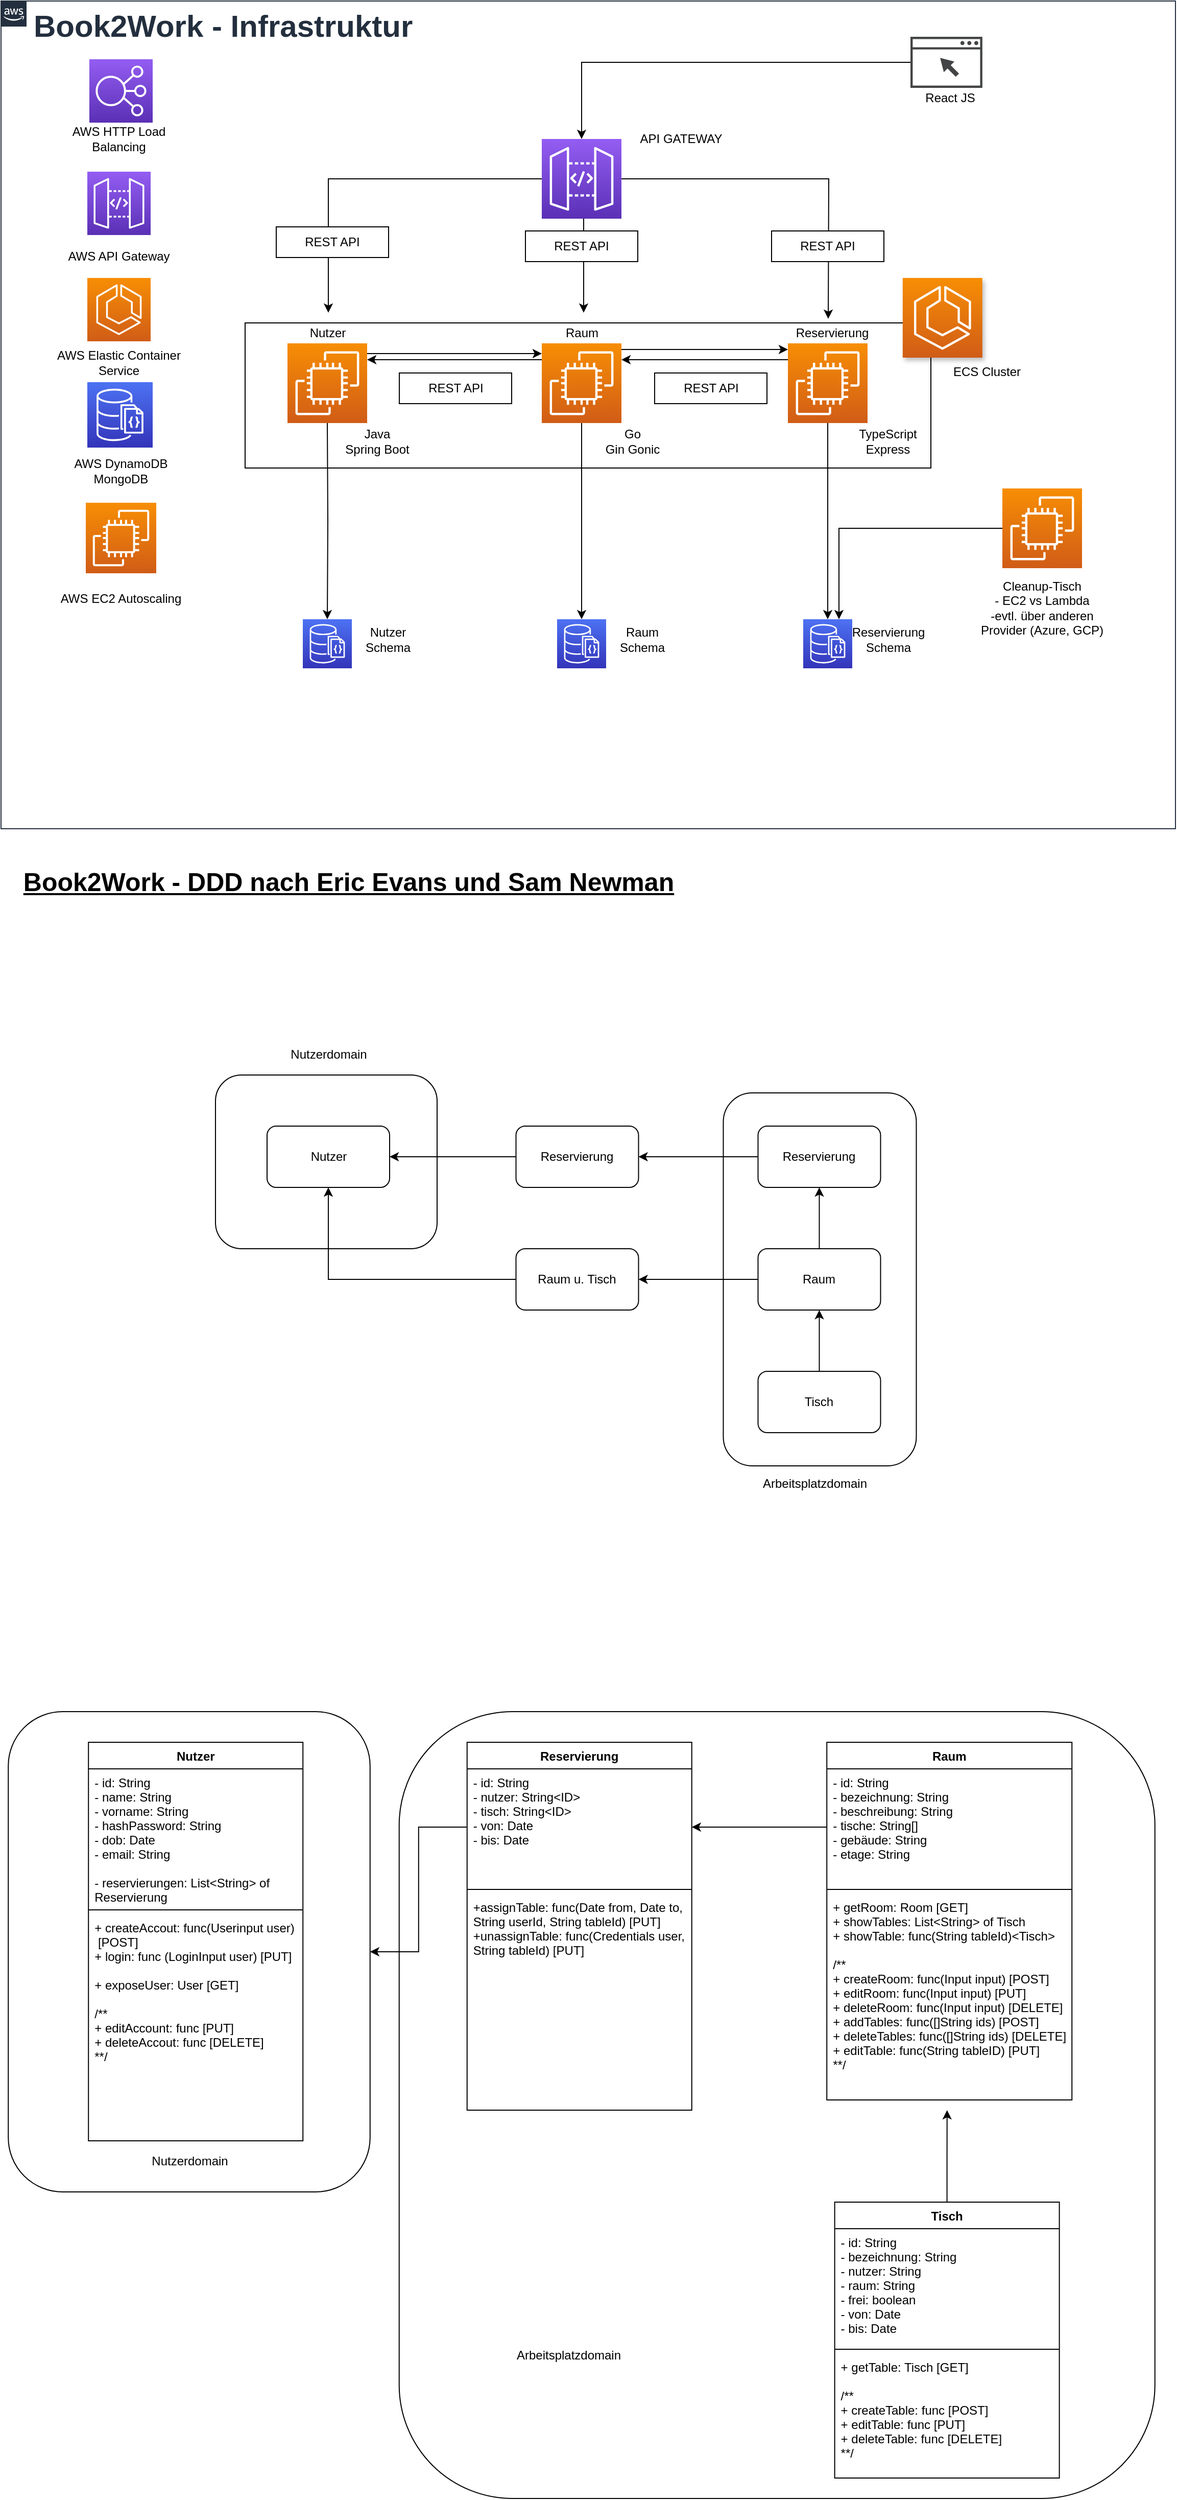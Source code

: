<mxfile version="13.6.4" type="github">
  <diagram id="Ht1M8jgEwFfnCIfOTk4-" name="Page-1">
    <mxGraphModel dx="2946" dy="1604" grid="1" gridSize="10" guides="1" tooltips="1" connect="1" arrows="1" fold="1" page="1" pageScale="1" pageWidth="1169" pageHeight="827" math="0" shadow="0">
      <root>
        <mxCell id="0" />
        <mxCell id="1" parent="0" />
        <mxCell id="wH5Ers80hM915nKeiFpg-1" value="" style="outlineConnect=0;fontColor=#232F3E;gradientColor=#4D72F3;gradientDirection=north;fillColor=#3334B9;strokeColor=#ffffff;dashed=0;verticalLabelPosition=bottom;verticalAlign=top;align=center;html=1;fontSize=12;fontStyle=0;aspect=fixed;shape=mxgraph.aws4.resourceIcon;resIcon=mxgraph.aws4.documentdb_with_mongodb_compatibility;" parent="1" vertex="1">
          <mxGeometry x="305.5" y="614" width="48" height="48" as="geometry" />
        </mxCell>
        <mxCell id="wH5Ers80hM915nKeiFpg-2" value="" style="outlineConnect=0;fontColor=#232F3E;gradientColor=#4D72F3;gradientDirection=north;fillColor=#3334B9;strokeColor=#ffffff;dashed=0;verticalLabelPosition=bottom;verticalAlign=top;align=center;html=1;fontSize=12;fontStyle=0;aspect=fixed;shape=mxgraph.aws4.resourceIcon;resIcon=mxgraph.aws4.documentdb_with_mongodb_compatibility;" parent="1" vertex="1">
          <mxGeometry x="554.5" y="614" width="48" height="48" as="geometry" />
        </mxCell>
        <mxCell id="wH5Ers80hM915nKeiFpg-3" value="" style="outlineConnect=0;fontColor=#232F3E;gradientColor=#4D72F3;gradientDirection=north;fillColor=#3334B9;strokeColor=#ffffff;dashed=0;verticalLabelPosition=bottom;verticalAlign=top;align=center;html=1;fontSize=12;fontStyle=0;aspect=fixed;shape=mxgraph.aws4.resourceIcon;resIcon=mxgraph.aws4.documentdb_with_mongodb_compatibility;" parent="1" vertex="1">
          <mxGeometry x="795.5" y="614" width="48" height="48" as="geometry" />
        </mxCell>
        <mxCell id="wH5Ers80hM915nKeiFpg-7" style="edgeStyle=orthogonalEdgeStyle;rounded=0;orthogonalLoop=1;jettySize=auto;html=1;" parent="1" target="wH5Ers80hM915nKeiFpg-1" edge="1">
          <mxGeometry relative="1" as="geometry">
            <mxPoint x="329.5" y="422" as="sourcePoint" />
          </mxGeometry>
        </mxCell>
        <mxCell id="wH5Ers80hM915nKeiFpg-9" style="edgeStyle=orthogonalEdgeStyle;rounded=0;orthogonalLoop=1;jettySize=auto;html=1;" parent="1" target="wH5Ers80hM915nKeiFpg-3" edge="1">
          <mxGeometry relative="1" as="geometry">
            <Array as="points">
              <mxPoint x="819.5" y="564" />
              <mxPoint x="819.5" y="564" />
            </Array>
            <mxPoint x="819.5" y="422" as="sourcePoint" />
          </mxGeometry>
        </mxCell>
        <mxCell id="wH5Ers80hM915nKeiFpg-8" style="edgeStyle=orthogonalEdgeStyle;rounded=0;orthogonalLoop=1;jettySize=auto;html=1;" parent="1" target="wH5Ers80hM915nKeiFpg-2" edge="1">
          <mxGeometry relative="1" as="geometry">
            <Array as="points">
              <mxPoint x="578.5" y="544" />
              <mxPoint x="578.5" y="544" />
            </Array>
            <mxPoint x="578.5" y="422" as="sourcePoint" />
          </mxGeometry>
        </mxCell>
        <mxCell id="wH5Ers80hM915nKeiFpg-30" style="edgeStyle=orthogonalEdgeStyle;rounded=0;orthogonalLoop=1;jettySize=auto;html=1;" parent="1" edge="1">
          <mxGeometry relative="1" as="geometry">
            <Array as="points">
              <mxPoint x="460.5" y="364" />
              <mxPoint x="460.5" y="364" />
            </Array>
            <mxPoint x="368.5" y="364" as="targetPoint" />
          </mxGeometry>
        </mxCell>
        <mxCell id="wH5Ers80hM915nKeiFpg-32" style="edgeStyle=orthogonalEdgeStyle;rounded=0;orthogonalLoop=1;jettySize=auto;html=1;" parent="1" edge="1">
          <mxGeometry relative="1" as="geometry">
            <Array as="points">
              <mxPoint x="700.5" y="354" />
              <mxPoint x="700.5" y="354" />
            </Array>
            <mxPoint x="617.5" y="354" as="sourcePoint" />
          </mxGeometry>
        </mxCell>
        <mxCell id="wH5Ers80hM915nKeiFpg-11" style="edgeStyle=orthogonalEdgeStyle;rounded=0;orthogonalLoop=1;jettySize=auto;html=1;" parent="1" source="wH5Ers80hM915nKeiFpg-10" edge="1">
          <mxGeometry relative="1" as="geometry">
            <mxPoint x="330.5" y="314" as="targetPoint" />
            <Array as="points">
              <mxPoint x="330.5" y="183" />
              <mxPoint x="330.5" y="314" />
            </Array>
          </mxGeometry>
        </mxCell>
        <mxCell id="wH5Ers80hM915nKeiFpg-12" style="edgeStyle=orthogonalEdgeStyle;rounded=0;orthogonalLoop=1;jettySize=auto;html=1;" parent="1" source="wH5Ers80hM915nKeiFpg-10" edge="1">
          <mxGeometry relative="1" as="geometry">
            <mxPoint x="580.5" y="314" as="targetPoint" />
            <Array as="points">
              <mxPoint x="580.5" y="314" />
            </Array>
          </mxGeometry>
        </mxCell>
        <mxCell id="pwshRGZQF5Ui_VWZJsBH-28" style="edgeStyle=orthogonalEdgeStyle;rounded=0;orthogonalLoop=1;jettySize=auto;html=1;" edge="1" parent="1" source="wH5Ers80hM915nKeiFpg-10">
          <mxGeometry relative="1" as="geometry">
            <mxPoint x="820" y="320" as="targetPoint" />
          </mxGeometry>
        </mxCell>
        <mxCell id="wH5Ers80hM915nKeiFpg-10" value="" style="outlineConnect=0;fontColor=#232F3E;gradientColor=#945DF2;gradientDirection=north;fillColor=#5A30B5;strokeColor=#ffffff;dashed=0;verticalLabelPosition=bottom;verticalAlign=top;align=center;html=1;fontSize=12;fontStyle=0;aspect=fixed;shape=mxgraph.aws4.resourceIcon;resIcon=mxgraph.aws4.api_gateway;" parent="1" vertex="1">
          <mxGeometry x="539.5" y="144" width="78" height="78" as="geometry" />
        </mxCell>
        <mxCell id="wH5Ers80hM915nKeiFpg-14" value="" style="outlineConnect=0;fontColor=#232F3E;gradientColor=#945DF2;gradientDirection=north;fillColor=#5A30B5;strokeColor=#ffffff;dashed=0;verticalLabelPosition=bottom;verticalAlign=top;align=center;html=1;fontSize=12;fontStyle=0;aspect=fixed;shape=mxgraph.aws4.resourceIcon;resIcon=mxgraph.aws4.elastic_load_balancing;" parent="1" vertex="1">
          <mxGeometry x="96.5" y="66" width="62" height="62" as="geometry" />
        </mxCell>
        <mxCell id="wH5Ers80hM915nKeiFpg-17" value="Nutzer" style="text;html=1;strokeColor=none;fillColor=none;align=center;verticalAlign=middle;whiteSpace=wrap;rounded=0;" parent="1" vertex="1">
          <mxGeometry x="309.5" y="324" width="40" height="20" as="geometry" />
        </mxCell>
        <mxCell id="wH5Ers80hM915nKeiFpg-18" value="Raum" style="text;html=1;strokeColor=none;fillColor=none;align=center;verticalAlign=middle;whiteSpace=wrap;rounded=0;" parent="1" vertex="1">
          <mxGeometry x="558.5" y="324" width="40" height="20" as="geometry" />
        </mxCell>
        <mxCell id="wH5Ers80hM915nKeiFpg-19" value="Reservierung" style="text;html=1;strokeColor=none;fillColor=none;align=center;verticalAlign=middle;whiteSpace=wrap;rounded=0;" parent="1" vertex="1">
          <mxGeometry x="803.5" y="324" width="40" height="20" as="geometry" />
        </mxCell>
        <mxCell id="wH5Ers80hM915nKeiFpg-21" style="edgeStyle=orthogonalEdgeStyle;rounded=0;orthogonalLoop=1;jettySize=auto;html=1;" parent="1" edge="1">
          <mxGeometry relative="1" as="geometry">
            <mxPoint x="368.5" y="354" as="sourcePoint" />
            <mxPoint x="539.5" y="354" as="targetPoint" />
            <Array as="points">
              <mxPoint x="368.5" y="354" />
            </Array>
          </mxGeometry>
        </mxCell>
        <mxCell id="wH5Ers80hM915nKeiFpg-43" style="edgeStyle=orthogonalEdgeStyle;rounded=0;orthogonalLoop=1;jettySize=auto;html=1;" parent="1" source="wH5Ers80hM915nKeiFpg-42" target="wH5Ers80hM915nKeiFpg-10" edge="1">
          <mxGeometry relative="1" as="geometry">
            <mxPoint x="580.5" y="54" as="targetPoint" />
          </mxGeometry>
        </mxCell>
        <mxCell id="wH5Ers80hM915nKeiFpg-42" value="" style="pointerEvents=1;shadow=0;dashed=0;html=1;strokeColor=none;fillColor=#434445;aspect=fixed;labelPosition=center;verticalLabelPosition=bottom;verticalAlign=top;align=center;outlineConnect=0;shape=mxgraph.vvd.web_browser;" parent="1" vertex="1">
          <mxGeometry x="900.5" y="44" width="70.42" height="50" as="geometry" />
        </mxCell>
        <mxCell id="wH5Ers80hM915nKeiFpg-44" value="Nutzer&lt;br&gt;Schema" style="text;html=1;strokeColor=none;fillColor=none;align=center;verticalAlign=middle;whiteSpace=wrap;rounded=0;" parent="1" vertex="1">
          <mxGeometry x="368.5" y="624" width="40" height="20" as="geometry" />
        </mxCell>
        <mxCell id="wH5Ers80hM915nKeiFpg-45" value="Raum&lt;br&gt;Schema" style="text;html=1;strokeColor=none;fillColor=none;align=center;verticalAlign=middle;whiteSpace=wrap;rounded=0;" parent="1" vertex="1">
          <mxGeometry x="617.5" y="624" width="40" height="20" as="geometry" />
        </mxCell>
        <mxCell id="wH5Ers80hM915nKeiFpg-46" value="Reservierung&lt;br&gt;Schema" style="text;html=1;strokeColor=none;fillColor=none;align=center;verticalAlign=middle;whiteSpace=wrap;rounded=0;" parent="1" vertex="1">
          <mxGeometry x="858.5" y="624" width="40" height="20" as="geometry" />
        </mxCell>
        <mxCell id="wH5Ers80hM915nKeiFpg-48" value="Java&lt;br&gt;Spring Boot" style="text;html=1;strokeColor=none;fillColor=none;align=center;verticalAlign=middle;whiteSpace=wrap;rounded=0;" parent="1" vertex="1">
          <mxGeometry x="340" y="430" width="77" height="20" as="geometry" />
        </mxCell>
        <mxCell id="wH5Ers80hM915nKeiFpg-49" value="Go&lt;br&gt;Gin Gonic" style="text;html=1;strokeColor=none;fillColor=none;align=center;verticalAlign=middle;whiteSpace=wrap;rounded=0;" parent="1" vertex="1">
          <mxGeometry x="590" y="430" width="77" height="20" as="geometry" />
        </mxCell>
        <mxCell id="wH5Ers80hM915nKeiFpg-50" value="TypeScript&lt;br&gt;Express" style="text;html=1;strokeColor=none;fillColor=none;align=center;verticalAlign=middle;whiteSpace=wrap;rounded=0;" parent="1" vertex="1">
          <mxGeometry x="839.5" y="430" width="77" height="20" as="geometry" />
        </mxCell>
        <mxCell id="wH5Ers80hM915nKeiFpg-51" value="React JS" style="text;html=1;strokeColor=none;fillColor=none;align=center;verticalAlign=middle;whiteSpace=wrap;rounded=0;" parent="1" vertex="1">
          <mxGeometry x="900.5" y="94" width="77" height="20" as="geometry" />
        </mxCell>
        <mxCell id="wH5Ers80hM915nKeiFpg-52" value="" style="outlineConnect=0;fontColor=#232F3E;gradientColor=#945DF2;gradientDirection=north;fillColor=#5A30B5;strokeColor=#ffffff;dashed=0;verticalLabelPosition=bottom;verticalAlign=top;align=center;html=1;fontSize=12;fontStyle=0;aspect=fixed;shape=mxgraph.aws4.resourceIcon;resIcon=mxgraph.aws4.api_gateway;" parent="1" vertex="1">
          <mxGeometry x="94.5" y="176" width="62" height="62" as="geometry" />
        </mxCell>
        <mxCell id="wH5Ers80hM915nKeiFpg-53" value="" style="outlineConnect=0;fontColor=#232F3E;gradientColor=#F78E04;gradientDirection=north;fillColor=#D05C17;strokeColor=#ffffff;dashed=0;verticalLabelPosition=bottom;verticalAlign=top;align=center;html=1;fontSize=12;fontStyle=0;aspect=fixed;shape=mxgraph.aws4.resourceIcon;resIcon=mxgraph.aws4.ecs;" parent="1" vertex="1">
          <mxGeometry x="94.5" y="280" width="62" height="62" as="geometry" />
        </mxCell>
        <mxCell id="wH5Ers80hM915nKeiFpg-54" value="" style="outlineConnect=0;fontColor=#232F3E;gradientColor=#4D72F3;gradientDirection=north;fillColor=#3334B9;strokeColor=#ffffff;dashed=0;verticalLabelPosition=bottom;verticalAlign=top;align=center;html=1;fontSize=12;fontStyle=0;aspect=fixed;shape=mxgraph.aws4.resourceIcon;resIcon=mxgraph.aws4.documentdb_with_mongodb_compatibility;" parent="1" vertex="1">
          <mxGeometry x="94.5" y="382" width="64" height="64" as="geometry" />
        </mxCell>
        <mxCell id="wH5Ers80hM915nKeiFpg-55" value="AWS HTTP Load Balancing" style="text;html=1;strokeColor=none;fillColor=none;align=center;verticalAlign=middle;whiteSpace=wrap;rounded=0;" parent="1" vertex="1">
          <mxGeometry x="60" y="134" width="131" height="20" as="geometry" />
        </mxCell>
        <mxCell id="wH5Ers80hM915nKeiFpg-56" value="AWS API Gateway" style="text;html=1;strokeColor=none;fillColor=none;align=center;verticalAlign=middle;whiteSpace=wrap;rounded=0;" parent="1" vertex="1">
          <mxGeometry x="60" y="249" width="131" height="20" as="geometry" />
        </mxCell>
        <mxCell id="wH5Ers80hM915nKeiFpg-57" value="AWS Elastic Container Service" style="text;html=1;strokeColor=none;fillColor=none;align=center;verticalAlign=middle;whiteSpace=wrap;rounded=0;" parent="1" vertex="1">
          <mxGeometry x="60" y="353" width="131" height="20" as="geometry" />
        </mxCell>
        <mxCell id="wH5Ers80hM915nKeiFpg-58" value="AWS DynamoDB&lt;br&gt;MongoDB" style="text;html=1;strokeColor=none;fillColor=none;align=center;verticalAlign=middle;whiteSpace=wrap;rounded=0;" parent="1" vertex="1">
          <mxGeometry x="62" y="459" width="131" height="20" as="geometry" />
        </mxCell>
        <mxCell id="wH5Ers80hM915nKeiFpg-59" value="&lt;font style=&quot;font-size: 30px&quot;&gt;&lt;b&gt;Book2Work - Infrastruktur&lt;/b&gt;&lt;/font&gt;" style="points=[[0,0],[0.25,0],[0.5,0],[0.75,0],[1,0],[1,0.25],[1,0.5],[1,0.75],[1,1],[0.75,1],[0.5,1],[0.25,1],[0,1],[0,0.75],[0,0.5],[0,0.25]];outlineConnect=0;gradientColor=none;html=1;whiteSpace=wrap;fontSize=12;fontStyle=0;shape=mxgraph.aws4.group;grIcon=mxgraph.aws4.group_aws_cloud_alt;strokeColor=#232F3E;fillColor=none;verticalAlign=top;align=left;spacingLeft=30;fontColor=#232F3E;dashed=0;" parent="1" vertex="1">
          <mxGeometry x="10" y="9" width="1150" height="810" as="geometry" />
        </mxCell>
        <mxCell id="gDSX4b1H0sgUcGB8sF_O-1" value="API GATEWAY" style="text;html=1;strokeColor=none;fillColor=none;align=center;verticalAlign=middle;whiteSpace=wrap;rounded=0;" parent="1" vertex="1">
          <mxGeometry x="630.5" y="134" width="90" height="20" as="geometry" />
        </mxCell>
        <mxCell id="gDSX4b1H0sgUcGB8sF_O-4" style="edgeStyle=orthogonalEdgeStyle;rounded=0;orthogonalLoop=1;jettySize=auto;html=1;" parent="1" target="wH5Ers80hM915nKeiFpg-3" edge="1">
          <mxGeometry relative="1" as="geometry">
            <mxPoint x="840.5" y="604" as="targetPoint" />
            <mxPoint x="990.5" y="525" as="sourcePoint" />
            <Array as="points">
              <mxPoint x="830.5" y="525" />
            </Array>
          </mxGeometry>
        </mxCell>
        <mxCell id="gDSX4b1H0sgUcGB8sF_O-5" value="Cleanup-Tisch&lt;br&gt;- EC2 vs Lambda&lt;br&gt;-evtl. über anderen Provider (Azure, GCP)" style="text;html=1;strokeColor=none;fillColor=none;align=center;verticalAlign=middle;whiteSpace=wrap;rounded=0;" parent="1" vertex="1">
          <mxGeometry x="964" y="520" width="131" height="166" as="geometry" />
        </mxCell>
        <mxCell id="gDSX4b1H0sgUcGB8sF_O-7" value="" style="rounded=0;whiteSpace=wrap;html=1;" parent="1" vertex="1">
          <mxGeometry x="279.5" y="230" width="110" height="30" as="geometry" />
        </mxCell>
        <mxCell id="gDSX4b1H0sgUcGB8sF_O-8" value="REST API" style="text;html=1;strokeColor=none;fillColor=none;align=center;verticalAlign=middle;whiteSpace=wrap;rounded=0;" parent="1" vertex="1">
          <mxGeometry x="304.25" y="235" width="60.5" height="20" as="geometry" />
        </mxCell>
        <mxCell id="gDSX4b1H0sgUcGB8sF_O-9" value="" style="rounded=0;whiteSpace=wrap;html=1;" parent="1" vertex="1">
          <mxGeometry x="523.5" y="234" width="110" height="30" as="geometry" />
        </mxCell>
        <mxCell id="gDSX4b1H0sgUcGB8sF_O-10" value="REST API" style="text;html=1;strokeColor=none;fillColor=none;align=center;verticalAlign=middle;whiteSpace=wrap;rounded=0;" parent="1" vertex="1">
          <mxGeometry x="548.25" y="239" width="60.5" height="20" as="geometry" />
        </mxCell>
        <mxCell id="gDSX4b1H0sgUcGB8sF_O-11" value="" style="rounded=0;whiteSpace=wrap;html=1;" parent="1" vertex="1">
          <mxGeometry x="764.5" y="234" width="110" height="30" as="geometry" />
        </mxCell>
        <mxCell id="gDSX4b1H0sgUcGB8sF_O-12" value="REST API" style="text;html=1;strokeColor=none;fillColor=none;align=center;verticalAlign=middle;whiteSpace=wrap;rounded=0;" parent="1" vertex="1">
          <mxGeometry x="789.25" y="239" width="60.5" height="20" as="geometry" />
        </mxCell>
        <mxCell id="gDSX4b1H0sgUcGB8sF_O-13" value="" style="rounded=0;whiteSpace=wrap;html=1;" parent="1" vertex="1">
          <mxGeometry x="400" y="373" width="110" height="30" as="geometry" />
        </mxCell>
        <mxCell id="gDSX4b1H0sgUcGB8sF_O-14" value="REST API" style="text;html=1;strokeColor=none;fillColor=none;align=center;verticalAlign=middle;whiteSpace=wrap;rounded=0;" parent="1" vertex="1">
          <mxGeometry x="424.75" y="378" width="60.5" height="20" as="geometry" />
        </mxCell>
        <mxCell id="gDSX4b1H0sgUcGB8sF_O-15" value="" style="rounded=0;whiteSpace=wrap;html=1;" parent="1" vertex="1">
          <mxGeometry x="650" y="373" width="110" height="30" as="geometry" />
        </mxCell>
        <mxCell id="gDSX4b1H0sgUcGB8sF_O-16" value="REST API" style="text;html=1;strokeColor=none;fillColor=none;align=center;verticalAlign=middle;whiteSpace=wrap;rounded=0;" parent="1" vertex="1">
          <mxGeometry x="674.75" y="378" width="60.5" height="20" as="geometry" />
        </mxCell>
        <mxCell id="gDSX4b1H0sgUcGB8sF_O-17" value="" style="outlineConnect=0;fontColor=#232F3E;gradientColor=#F78E04;gradientDirection=north;fillColor=#D05C17;strokeColor=#ffffff;dashed=0;verticalLabelPosition=bottom;verticalAlign=top;align=center;html=1;fontSize=12;fontStyle=0;aspect=fixed;shape=mxgraph.aws4.resourceIcon;resIcon=mxgraph.aws4.ec2;" parent="1" vertex="1">
          <mxGeometry x="290.5" y="344" width="78" height="78" as="geometry" />
        </mxCell>
        <mxCell id="gDSX4b1H0sgUcGB8sF_O-20" style="edgeStyle=orthogonalEdgeStyle;rounded=0;orthogonalLoop=1;jettySize=auto;html=1;" parent="1" source="gDSX4b1H0sgUcGB8sF_O-18" target="gDSX4b1H0sgUcGB8sF_O-19" edge="1">
          <mxGeometry relative="1" as="geometry">
            <Array as="points">
              <mxPoint x="700" y="350" />
              <mxPoint x="700" y="350" />
            </Array>
          </mxGeometry>
        </mxCell>
        <mxCell id="gDSX4b1H0sgUcGB8sF_O-21" style="edgeStyle=orthogonalEdgeStyle;rounded=0;orthogonalLoop=1;jettySize=auto;html=1;" parent="1" source="gDSX4b1H0sgUcGB8sF_O-18" target="gDSX4b1H0sgUcGB8sF_O-17" edge="1">
          <mxGeometry relative="1" as="geometry">
            <Array as="points">
              <mxPoint x="430" y="360" />
              <mxPoint x="430" y="360" />
            </Array>
          </mxGeometry>
        </mxCell>
        <mxCell id="gDSX4b1H0sgUcGB8sF_O-18" value="" style="outlineConnect=0;fontColor=#232F3E;gradientColor=#F78E04;gradientDirection=north;fillColor=#D05C17;strokeColor=#ffffff;dashed=0;verticalLabelPosition=bottom;verticalAlign=top;align=center;html=1;fontSize=12;fontStyle=0;aspect=fixed;shape=mxgraph.aws4.resourceIcon;resIcon=mxgraph.aws4.ec2;" parent="1" vertex="1">
          <mxGeometry x="539.5" y="344" width="78" height="78" as="geometry" />
        </mxCell>
        <mxCell id="gDSX4b1H0sgUcGB8sF_O-22" style="edgeStyle=orthogonalEdgeStyle;rounded=0;orthogonalLoop=1;jettySize=auto;html=1;" parent="1" source="gDSX4b1H0sgUcGB8sF_O-19" target="gDSX4b1H0sgUcGB8sF_O-18" edge="1">
          <mxGeometry relative="1" as="geometry">
            <Array as="points">
              <mxPoint x="700" y="360" />
              <mxPoint x="700" y="360" />
            </Array>
          </mxGeometry>
        </mxCell>
        <mxCell id="gDSX4b1H0sgUcGB8sF_O-19" value="" style="outlineConnect=0;fontColor=#232F3E;gradientColor=#F78E04;gradientDirection=north;fillColor=#D05C17;strokeColor=#ffffff;dashed=0;verticalLabelPosition=bottom;verticalAlign=top;align=center;html=1;fontSize=12;fontStyle=0;aspect=fixed;shape=mxgraph.aws4.resourceIcon;resIcon=mxgraph.aws4.ec2;" parent="1" vertex="1">
          <mxGeometry x="780.5" y="344" width="78" height="78" as="geometry" />
        </mxCell>
        <mxCell id="gDSX4b1H0sgUcGB8sF_O-24" value="" style="rounded=0;whiteSpace=wrap;html=1;fillColor=none;" parent="1" vertex="1">
          <mxGeometry x="249" y="324" width="671.5" height="142" as="geometry" />
        </mxCell>
        <mxCell id="gDSX4b1H0sgUcGB8sF_O-26" value="" style="outlineConnect=0;fontColor=#232F3E;gradientColor=#F78E04;gradientDirection=north;fillColor=#D05C17;strokeColor=#ffffff;dashed=0;verticalLabelPosition=bottom;verticalAlign=top;align=center;html=1;fontSize=12;fontStyle=0;aspect=fixed;shape=mxgraph.aws4.resourceIcon;resIcon=mxgraph.aws4.ec2;" parent="1" vertex="1">
          <mxGeometry x="990.5" y="486" width="78" height="78" as="geometry" />
        </mxCell>
        <mxCell id="gDSX4b1H0sgUcGB8sF_O-27" value="" style="outlineConnect=0;fontColor=#232F3E;gradientColor=#F78E04;gradientDirection=north;fillColor=#D05C17;strokeColor=#ffffff;dashed=0;verticalLabelPosition=bottom;verticalAlign=top;align=center;html=1;fontSize=12;fontStyle=0;aspect=fixed;shape=mxgraph.aws4.resourceIcon;resIcon=mxgraph.aws4.ecs;shadow=1;" parent="1" vertex="1">
          <mxGeometry x="892.92" y="280" width="78" height="78" as="geometry" />
        </mxCell>
        <mxCell id="gDSX4b1H0sgUcGB8sF_O-28" value="ECS Cluster" style="text;html=1;strokeColor=none;fillColor=none;align=center;verticalAlign=middle;whiteSpace=wrap;rounded=0;shadow=1;" parent="1" vertex="1">
          <mxGeometry x="930.92" y="362" width="89.08" height="20" as="geometry" />
        </mxCell>
        <mxCell id="gDSX4b1H0sgUcGB8sF_O-30" value="" style="outlineConnect=0;fontColor=#232F3E;gradientColor=#F78E04;gradientDirection=north;fillColor=#D05C17;strokeColor=#ffffff;dashed=0;verticalLabelPosition=bottom;verticalAlign=top;align=center;html=1;fontSize=12;fontStyle=0;aspect=fixed;shape=mxgraph.aws4.resourceIcon;resIcon=mxgraph.aws4.ec2;" parent="1" vertex="1">
          <mxGeometry x="93" y="500" width="69" height="69" as="geometry" />
        </mxCell>
        <mxCell id="gDSX4b1H0sgUcGB8sF_O-31" value="AWS EC2 Autoscaling" style="text;html=1;strokeColor=none;fillColor=none;align=center;verticalAlign=middle;whiteSpace=wrap;rounded=0;" parent="1" vertex="1">
          <mxGeometry x="62" y="584" width="131" height="20" as="geometry" />
        </mxCell>
        <mxCell id="pwshRGZQF5Ui_VWZJsBH-1" value="Nutzer" style="rounded=1;whiteSpace=wrap;html=1;" vertex="1" parent="1">
          <mxGeometry x="270.5" y="1110" width="120" height="60" as="geometry" />
        </mxCell>
        <mxCell id="pwshRGZQF5Ui_VWZJsBH-8" style="edgeStyle=orthogonalEdgeStyle;rounded=0;orthogonalLoop=1;jettySize=auto;html=1;entryX=1;entryY=0.5;entryDx=0;entryDy=0;" edge="1" parent="1" source="pwshRGZQF5Ui_VWZJsBH-3" target="pwshRGZQF5Ui_VWZJsBH-1">
          <mxGeometry relative="1" as="geometry">
            <mxPoint x="437.5" y="1145" as="targetPoint" />
          </mxGeometry>
        </mxCell>
        <mxCell id="pwshRGZQF5Ui_VWZJsBH-3" value="Reservierung" style="rounded=1;whiteSpace=wrap;html=1;" vertex="1" parent="1">
          <mxGeometry x="514.25" y="1110" width="120" height="60" as="geometry" />
        </mxCell>
        <mxCell id="pwshRGZQF5Ui_VWZJsBH-15" style="edgeStyle=orthogonalEdgeStyle;rounded=0;orthogonalLoop=1;jettySize=auto;html=1;entryX=0.5;entryY=1;entryDx=0;entryDy=0;" edge="1" parent="1" source="pwshRGZQF5Ui_VWZJsBH-4" target="pwshRGZQF5Ui_VWZJsBH-14">
          <mxGeometry relative="1" as="geometry" />
        </mxCell>
        <mxCell id="pwshRGZQF5Ui_VWZJsBH-21" style="edgeStyle=orthogonalEdgeStyle;rounded=0;orthogonalLoop=1;jettySize=auto;html=1;entryX=1;entryY=0.5;entryDx=0;entryDy=0;" edge="1" parent="1" source="pwshRGZQF5Ui_VWZJsBH-4" target="pwshRGZQF5Ui_VWZJsBH-18">
          <mxGeometry relative="1" as="geometry" />
        </mxCell>
        <mxCell id="pwshRGZQF5Ui_VWZJsBH-4" value="Raum" style="rounded=1;whiteSpace=wrap;html=1;fillColor=#ffffff;" vertex="1" parent="1">
          <mxGeometry x="751.25" y="1230" width="120" height="60" as="geometry" />
        </mxCell>
        <mxCell id="pwshRGZQF5Ui_VWZJsBH-6" style="edgeStyle=orthogonalEdgeStyle;rounded=0;orthogonalLoop=1;jettySize=auto;html=1;" edge="1" parent="1" source="pwshRGZQF5Ui_VWZJsBH-5" target="pwshRGZQF5Ui_VWZJsBH-4">
          <mxGeometry relative="1" as="geometry" />
        </mxCell>
        <mxCell id="pwshRGZQF5Ui_VWZJsBH-5" value="Tisch" style="rounded=1;whiteSpace=wrap;html=1;fillColor=#ffffff;" vertex="1" parent="1">
          <mxGeometry x="751.25" y="1350" width="120" height="60" as="geometry" />
        </mxCell>
        <mxCell id="pwshRGZQF5Ui_VWZJsBH-9" value="" style="rounded=1;whiteSpace=wrap;html=1;fillColor=none;" vertex="1" parent="1">
          <mxGeometry x="220" y="1060" width="217" height="170" as="geometry" />
        </mxCell>
        <mxCell id="pwshRGZQF5Ui_VWZJsBH-11" value="Arbeitsplatzdomain" style="text;html=1;strokeColor=none;fillColor=none;align=center;verticalAlign=middle;whiteSpace=wrap;rounded=0;" vertex="1" parent="1">
          <mxGeometry x="787.25" y="1450" width="40" height="20" as="geometry" />
        </mxCell>
        <mxCell id="pwshRGZQF5Ui_VWZJsBH-12" value="Nutzerdomain" style="text;html=1;strokeColor=none;fillColor=none;align=center;verticalAlign=middle;whiteSpace=wrap;rounded=0;" vertex="1" parent="1">
          <mxGeometry x="311.25" y="1030" width="40" height="20" as="geometry" />
        </mxCell>
        <mxCell id="pwshRGZQF5Ui_VWZJsBH-16" style="edgeStyle=orthogonalEdgeStyle;rounded=0;orthogonalLoop=1;jettySize=auto;html=1;entryX=1;entryY=0.5;entryDx=0;entryDy=0;" edge="1" parent="1" source="pwshRGZQF5Ui_VWZJsBH-14" target="pwshRGZQF5Ui_VWZJsBH-3">
          <mxGeometry relative="1" as="geometry" />
        </mxCell>
        <mxCell id="pwshRGZQF5Ui_VWZJsBH-14" value="Reservierung" style="rounded=1;whiteSpace=wrap;html=1;" vertex="1" parent="1">
          <mxGeometry x="751.25" y="1110" width="120" height="60" as="geometry" />
        </mxCell>
        <mxCell id="pwshRGZQF5Ui_VWZJsBH-17" value="" style="rounded=1;whiteSpace=wrap;html=1;fillColor=none;" vertex="1" parent="1">
          <mxGeometry x="717.25" y="1077.5" width="189" height="365" as="geometry" />
        </mxCell>
        <mxCell id="pwshRGZQF5Ui_VWZJsBH-23" style="edgeStyle=orthogonalEdgeStyle;rounded=0;orthogonalLoop=1;jettySize=auto;html=1;entryX=0.5;entryY=1;entryDx=0;entryDy=0;" edge="1" parent="1" source="pwshRGZQF5Ui_VWZJsBH-18" target="pwshRGZQF5Ui_VWZJsBH-1">
          <mxGeometry relative="1" as="geometry" />
        </mxCell>
        <mxCell id="pwshRGZQF5Ui_VWZJsBH-18" value="Raum u. Tisch" style="rounded=1;whiteSpace=wrap;html=1;" vertex="1" parent="1">
          <mxGeometry x="514.25" y="1230" width="120" height="60" as="geometry" />
        </mxCell>
        <mxCell id="pwshRGZQF5Ui_VWZJsBH-25" value="&lt;font style=&quot;font-size: 25px&quot;&gt;&lt;b&gt;&lt;u&gt;Book2Work - DDD nach Eric Evans und Sam Newman&lt;/u&gt;&lt;/b&gt;&lt;/font&gt;" style="text;html=1;strokeColor=none;fillColor=none;align=center;verticalAlign=middle;whiteSpace=wrap;rounded=0;" vertex="1" parent="1">
          <mxGeometry x="25.75" y="860" width="649" height="20" as="geometry" />
        </mxCell>
        <mxCell id="pwshRGZQF5Ui_VWZJsBH-30" style="edgeStyle=orthogonalEdgeStyle;rounded=0;orthogonalLoop=1;jettySize=auto;html=1;fontColor=#FFBB00;" edge="1" parent="1" source="qNeoaQ0XMOAwww0zAcLS-13">
          <mxGeometry relative="1" as="geometry">
            <mxPoint x="936.37" y="2073" as="targetPoint" />
          </mxGeometry>
        </mxCell>
        <mxCell id="pwshRGZQF5Ui_VWZJsBH-33" value="" style="rounded=1;whiteSpace=wrap;html=1;fillColor=none;fontColor=#FFBB00;" vertex="1" parent="1">
          <mxGeometry x="399.87" y="1683" width="740" height="770" as="geometry" />
        </mxCell>
        <mxCell id="pwshRGZQF5Ui_VWZJsBH-34" value="" style="rounded=1;whiteSpace=wrap;html=1;fillColor=none;fontColor=#FFBB00;" vertex="1" parent="1">
          <mxGeometry x="17.12" y="1683" width="354.25" height="470" as="geometry" />
        </mxCell>
        <mxCell id="pwshRGZQF5Ui_VWZJsBH-36" value="&lt;font color=&quot;#000000&quot;&gt;Arbeitsplatzdomain&lt;/font&gt;" style="text;html=1;strokeColor=none;fillColor=none;align=center;verticalAlign=middle;whiteSpace=wrap;rounded=0;fontColor=#FFBB00;" vertex="1" parent="1">
          <mxGeometry x="545.87" y="2303" width="40" height="20" as="geometry" />
        </mxCell>
        <mxCell id="pwshRGZQF5Ui_VWZJsBH-37" value="&lt;font color=&quot;#000000&quot;&gt;Nutzerdomain&lt;/font&gt;" style="text;html=1;strokeColor=none;fillColor=none;align=center;verticalAlign=middle;whiteSpace=wrap;rounded=0;fontColor=#FFBB00;" vertex="1" parent="1">
          <mxGeometry x="175.37" y="2113" width="40" height="20" as="geometry" />
        </mxCell>
        <mxCell id="pwshRGZQF5Ui_VWZJsBH-38" style="edgeStyle=orthogonalEdgeStyle;rounded=0;orthogonalLoop=1;jettySize=auto;html=1;entryX=1;entryY=0.5;entryDx=0;entryDy=0;fontColor=#FFBB00;" edge="1" parent="1" source="qNeoaQ0XMOAwww0zAcLS-10" target="BtGfj_wxC6aCVbZvy_7l-3">
          <mxGeometry relative="1" as="geometry" />
        </mxCell>
        <mxCell id="pwshRGZQF5Ui_VWZJsBH-39" style="edgeStyle=orthogonalEdgeStyle;rounded=0;orthogonalLoop=1;jettySize=auto;html=1;fontColor=#FFBB00;" edge="1" parent="1" source="BtGfj_wxC6aCVbZvy_7l-3" target="pwshRGZQF5Ui_VWZJsBH-34">
          <mxGeometry relative="1" as="geometry" />
        </mxCell>
        <mxCell id="qNeoaQ0XMOAwww0zAcLS-13" value="Tisch" style="swimlane;fontStyle=1;align=center;verticalAlign=top;childLayout=stackLayout;horizontal=1;startSize=26;horizontalStack=0;resizeParent=1;resizeParentMax=0;resizeLast=0;collapsible=1;marginBottom=0;" parent="1" vertex="1">
          <mxGeometry x="826.31" y="2163" width="220" height="270" as="geometry" />
        </mxCell>
        <mxCell id="qNeoaQ0XMOAwww0zAcLS-14" value="- id: String&#xa;- bezeichnung: String&#xa;- nutzer: String&#xa;- raum: String&#xa;- frei: boolean&#xa;- von: Date&#xa;- bis: Date" style="text;strokeColor=none;fillColor=none;align=left;verticalAlign=top;spacingLeft=4;spacingRight=4;overflow=hidden;rotatable=0;points=[[0,0.5],[1,0.5]];portConstraint=eastwest;" parent="qNeoaQ0XMOAwww0zAcLS-13" vertex="1">
          <mxGeometry y="26" width="220" height="114" as="geometry" />
        </mxCell>
        <mxCell id="qNeoaQ0XMOAwww0zAcLS-15" value="" style="line;strokeWidth=1;fillColor=none;align=left;verticalAlign=middle;spacingTop=-1;spacingLeft=3;spacingRight=3;rotatable=0;labelPosition=right;points=[];portConstraint=eastwest;" parent="qNeoaQ0XMOAwww0zAcLS-13" vertex="1">
          <mxGeometry y="140" width="220" height="8" as="geometry" />
        </mxCell>
        <mxCell id="qNeoaQ0XMOAwww0zAcLS-16" value="+ getTable: Tisch [GET]&#xa;&#xa;/**&#xa;+ createTable: func [POST]&#xa;+ editTable: func [PUT]&#xa;+ deleteTable: func [DELETE]&#xa;**/" style="text;strokeColor=none;fillColor=none;align=left;verticalAlign=top;spacingLeft=4;spacingRight=4;overflow=hidden;rotatable=0;points=[[0,0.5],[1,0.5]];portConstraint=eastwest;" parent="qNeoaQ0XMOAwww0zAcLS-13" vertex="1">
          <mxGeometry y="148" width="220" height="122" as="geometry" />
        </mxCell>
        <mxCell id="qNeoaQ0XMOAwww0zAcLS-9" value="Raum" style="swimlane;fontStyle=1;align=center;verticalAlign=top;childLayout=stackLayout;horizontal=1;startSize=26;horizontalStack=0;resizeParent=1;resizeParentMax=0;resizeLast=0;collapsible=1;marginBottom=0;" parent="1" vertex="1">
          <mxGeometry x="818.62" y="1713" width="240" height="350" as="geometry" />
        </mxCell>
        <mxCell id="qNeoaQ0XMOAwww0zAcLS-10" value="- id: String&#xa;- bezeichnung: String&#xa;- beschreibung: String&#xa;- tische: String[]&#xa;- gebäude: String&#xa;- etage: String" style="text;strokeColor=none;fillColor=none;align=left;verticalAlign=top;spacingLeft=4;spacingRight=4;overflow=hidden;rotatable=0;points=[[0,0.5],[1,0.5]];portConstraint=eastwest;" parent="qNeoaQ0XMOAwww0zAcLS-9" vertex="1">
          <mxGeometry y="26" width="240" height="114" as="geometry" />
        </mxCell>
        <mxCell id="qNeoaQ0XMOAwww0zAcLS-11" value="" style="line;strokeWidth=1;fillColor=none;align=left;verticalAlign=middle;spacingTop=-1;spacingLeft=3;spacingRight=3;rotatable=0;labelPosition=right;points=[];portConstraint=eastwest;" parent="qNeoaQ0XMOAwww0zAcLS-9" vertex="1">
          <mxGeometry y="140" width="240" height="8" as="geometry" />
        </mxCell>
        <mxCell id="qNeoaQ0XMOAwww0zAcLS-12" value="+ getRoom: Room [GET]&#xa;+ showTables: List&lt;String&gt; of Tisch&#xa;+ showTable: func(String tableId)&lt;Tisch&gt;&#xa;&#xa;/**&#xa;+ createRoom: func(Input input) [POST]&#xa;+ editRoom: func(Input input) [PUT]&#xa;+ deleteRoom: func(Input input) [DELETE]&#xa;+ addTables: func([]String ids) [POST]&#xa;+ deleteTables: func([]String ids) [DELETE]&#xa;+ editTable: func(String tableID) [PUT]&#xa;**/" style="text;strokeColor=none;fillColor=none;align=left;verticalAlign=top;spacingLeft=4;spacingRight=4;overflow=hidden;rotatable=0;points=[[0,0.5],[1,0.5]];portConstraint=eastwest;" parent="qNeoaQ0XMOAwww0zAcLS-9" vertex="1">
          <mxGeometry y="148" width="240" height="202" as="geometry" />
        </mxCell>
        <mxCell id="qNeoaQ0XMOAwww0zAcLS-1" value="Nutzer" style="swimlane;fontStyle=1;align=center;verticalAlign=top;childLayout=stackLayout;horizontal=1;startSize=26;horizontalStack=0;resizeParent=1;resizeParentMax=0;resizeLast=0;collapsible=1;marginBottom=0;" parent="1" vertex="1">
          <mxGeometry x="95.62" y="1713" width="210" height="390" as="geometry" />
        </mxCell>
        <mxCell id="qNeoaQ0XMOAwww0zAcLS-2" value="- id: String&#xa;- name: String&#xa;- vorname: String&#xa;- hashPassword: String&#xa;- dob: Date&#xa;- email: String&#xa;&#xa;- reservierungen: List&lt;String&gt; of &#xa;Reservierung&#xa; " style="text;strokeColor=none;fillColor=none;align=left;verticalAlign=top;spacingLeft=4;spacingRight=4;overflow=hidden;rotatable=0;points=[[0,0.5],[1,0.5]];portConstraint=eastwest;" parent="qNeoaQ0XMOAwww0zAcLS-1" vertex="1">
          <mxGeometry y="26" width="210" height="134" as="geometry" />
        </mxCell>
        <mxCell id="qNeoaQ0XMOAwww0zAcLS-3" value="" style="line;strokeWidth=1;fillColor=none;align=left;verticalAlign=middle;spacingTop=-1;spacingLeft=3;spacingRight=3;rotatable=0;labelPosition=right;points=[];portConstraint=eastwest;" parent="qNeoaQ0XMOAwww0zAcLS-1" vertex="1">
          <mxGeometry y="160" width="210" height="8" as="geometry" />
        </mxCell>
        <mxCell id="qNeoaQ0XMOAwww0zAcLS-4" value="+ createAccout: func(Userinput user)&#xa; [POST]&#xa;+ login: func (LoginInput user) [PUT]&#xa;&#xa;+ exposeUser: User [GET]&#xa;&#xa;/**&#xa;+ editAccount: func [PUT]&#xa;+ deleteAccout: func [DELETE]&#xa;**/" style="text;strokeColor=none;fillColor=none;align=left;verticalAlign=top;spacingLeft=4;spacingRight=4;overflow=hidden;rotatable=0;points=[[0,0.5],[1,0.5]];portConstraint=eastwest;" parent="qNeoaQ0XMOAwww0zAcLS-1" vertex="1">
          <mxGeometry y="168" width="210" height="222" as="geometry" />
        </mxCell>
        <mxCell id="BtGfj_wxC6aCVbZvy_7l-2" value="Reservierung" style="swimlane;fontStyle=1;align=center;verticalAlign=top;childLayout=stackLayout;horizontal=1;startSize=26;horizontalStack=0;resizeParent=1;resizeParentMax=0;resizeLast=0;collapsible=1;marginBottom=0;" parent="1" vertex="1">
          <mxGeometry x="466.37" y="1713" width="220" height="360" as="geometry" />
        </mxCell>
        <mxCell id="BtGfj_wxC6aCVbZvy_7l-3" value="- id: String&#xa;- nutzer: String&lt;ID&gt;&#xa;- tisch: String&lt;ID&gt;&#xa;- von: Date&#xa;- bis: Date" style="text;strokeColor=none;fillColor=none;align=left;verticalAlign=top;spacingLeft=4;spacingRight=4;overflow=hidden;rotatable=0;points=[[0,0.5],[1,0.5]];portConstraint=eastwest;" parent="BtGfj_wxC6aCVbZvy_7l-2" vertex="1">
          <mxGeometry y="26" width="220" height="114" as="geometry" />
        </mxCell>
        <mxCell id="BtGfj_wxC6aCVbZvy_7l-4" value="" style="line;strokeWidth=1;fillColor=none;align=left;verticalAlign=middle;spacingTop=-1;spacingLeft=3;spacingRight=3;rotatable=0;labelPosition=right;points=[];portConstraint=eastwest;" parent="BtGfj_wxC6aCVbZvy_7l-2" vertex="1">
          <mxGeometry y="140" width="220" height="8" as="geometry" />
        </mxCell>
        <mxCell id="BtGfj_wxC6aCVbZvy_7l-5" value="+assignTable: func(Date from, Date to, &#xa;String userId, String tableId) [PUT]&#xa;+unassignTable: func(Credentials user,&#xa;String tableId) [PUT]" style="text;strokeColor=none;fillColor=none;align=left;verticalAlign=top;spacingLeft=4;spacingRight=4;overflow=hidden;rotatable=0;points=[[0,0.5],[1,0.5]];portConstraint=eastwest;" parent="BtGfj_wxC6aCVbZvy_7l-2" vertex="1">
          <mxGeometry y="148" width="220" height="212" as="geometry" />
        </mxCell>
      </root>
    </mxGraphModel>
  </diagram>
</mxfile>
